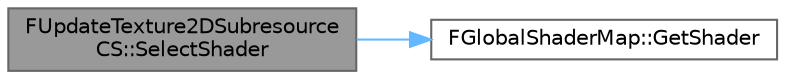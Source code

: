 digraph "FUpdateTexture2DSubresourceCS::SelectShader"
{
 // INTERACTIVE_SVG=YES
 // LATEX_PDF_SIZE
  bgcolor="transparent";
  edge [fontname=Helvetica,fontsize=10,labelfontname=Helvetica,labelfontsize=10];
  node [fontname=Helvetica,fontsize=10,shape=box,height=0.2,width=0.4];
  rankdir="LR";
  Node1 [id="Node000001",label="FUpdateTexture2DSubresource\lCS::SelectShader",height=0.2,width=0.4,color="gray40", fillcolor="grey60", style="filled", fontcolor="black",tooltip=" "];
  Node1 -> Node2 [id="edge1_Node000001_Node000002",color="steelblue1",style="solid",tooltip=" "];
  Node2 [id="Node000002",label="FGlobalShaderMap::GetShader",height=0.2,width=0.4,color="grey40", fillcolor="white", style="filled",URL="$de/d45/classFGlobalShaderMap.html#a1a1a801653c1ac1a0e4abbe9be4cc5db",tooltip=" "];
}

